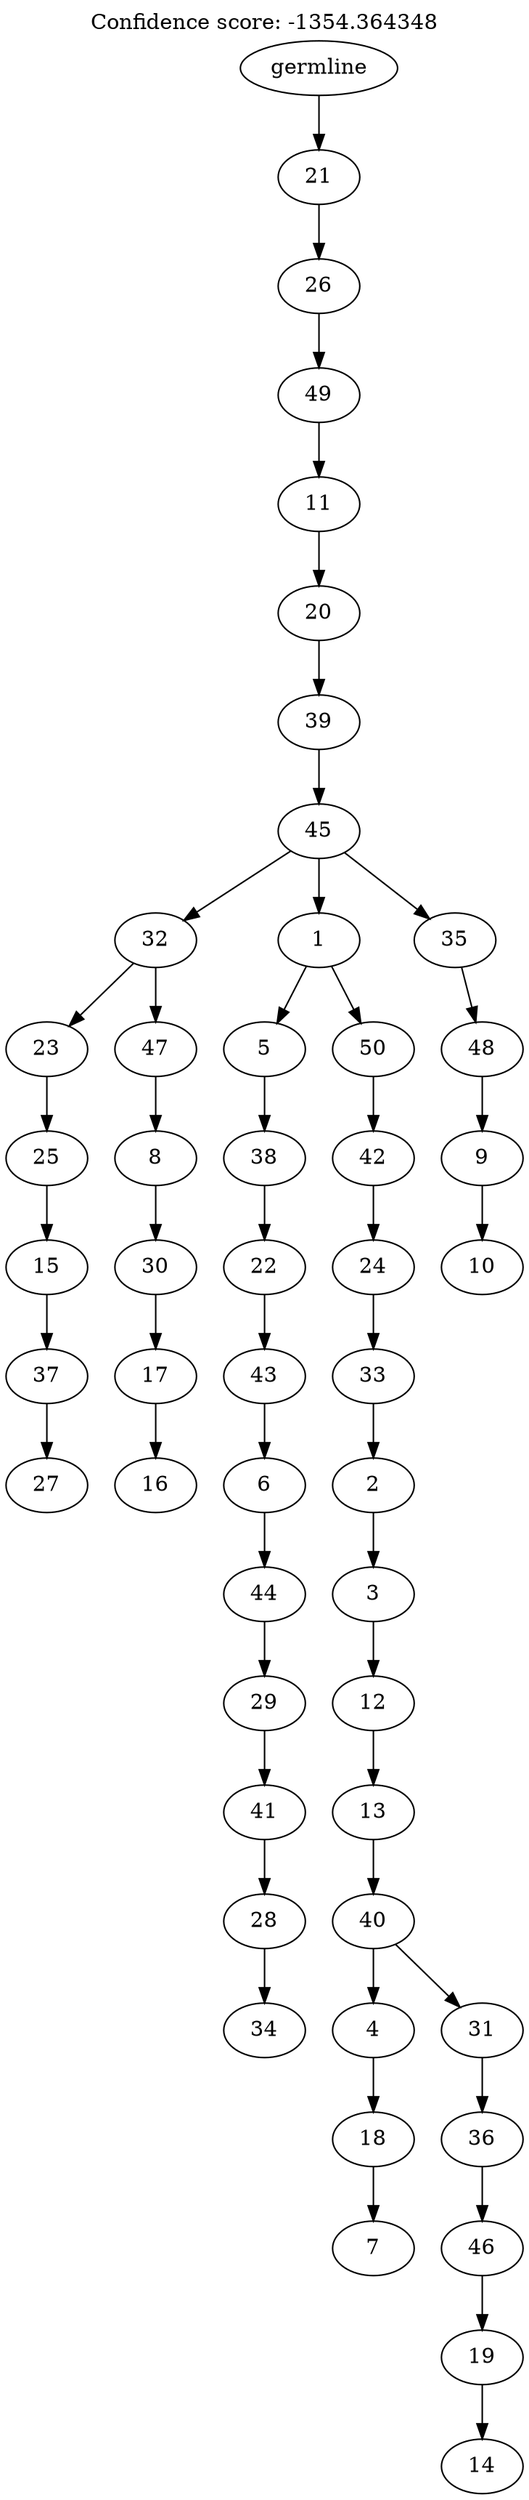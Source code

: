 digraph g {
	"49" -> "50";
	"50" [label="27"];
	"48" -> "49";
	"49" [label="37"];
	"47" -> "48";
	"48" [label="15"];
	"46" -> "47";
	"47" [label="25"];
	"44" -> "45";
	"45" [label="16"];
	"43" -> "44";
	"44" [label="17"];
	"42" -> "43";
	"43" [label="30"];
	"41" -> "42";
	"42" [label="8"];
	"40" -> "41";
	"41" [label="47"];
	"40" -> "46";
	"46" [label="23"];
	"38" -> "39";
	"39" [label="34"];
	"37" -> "38";
	"38" [label="28"];
	"36" -> "37";
	"37" [label="41"];
	"35" -> "36";
	"36" [label="29"];
	"34" -> "35";
	"35" [label="44"];
	"33" -> "34";
	"34" [label="6"];
	"32" -> "33";
	"33" [label="43"];
	"31" -> "32";
	"32" [label="22"];
	"30" -> "31";
	"31" [label="38"];
	"28" -> "29";
	"29" [label="7"];
	"27" -> "28";
	"28" [label="18"];
	"25" -> "26";
	"26" [label="14"];
	"24" -> "25";
	"25" [label="19"];
	"23" -> "24";
	"24" [label="46"];
	"22" -> "23";
	"23" [label="36"];
	"21" -> "22";
	"22" [label="31"];
	"21" -> "27";
	"27" [label="4"];
	"20" -> "21";
	"21" [label="40"];
	"19" -> "20";
	"20" [label="13"];
	"18" -> "19";
	"19" [label="12"];
	"17" -> "18";
	"18" [label="3"];
	"16" -> "17";
	"17" [label="2"];
	"15" -> "16";
	"16" [label="33"];
	"14" -> "15";
	"15" [label="24"];
	"13" -> "14";
	"14" [label="42"];
	"12" -> "13";
	"13" [label="50"];
	"12" -> "30";
	"30" [label="5"];
	"10" -> "11";
	"11" [label="10"];
	"9" -> "10";
	"10" [label="9"];
	"8" -> "9";
	"9" [label="48"];
	"7" -> "8";
	"8" [label="35"];
	"7" -> "12";
	"12" [label="1"];
	"7" -> "40";
	"40" [label="32"];
	"6" -> "7";
	"7" [label="45"];
	"5" -> "6";
	"6" [label="39"];
	"4" -> "5";
	"5" [label="20"];
	"3" -> "4";
	"4" [label="11"];
	"2" -> "3";
	"3" [label="49"];
	"1" -> "2";
	"2" [label="26"];
	"0" -> "1";
	"1" [label="21"];
	"0" [label="germline"];
	labelloc="t";
	label="Confidence score: -1354.364348";
}
